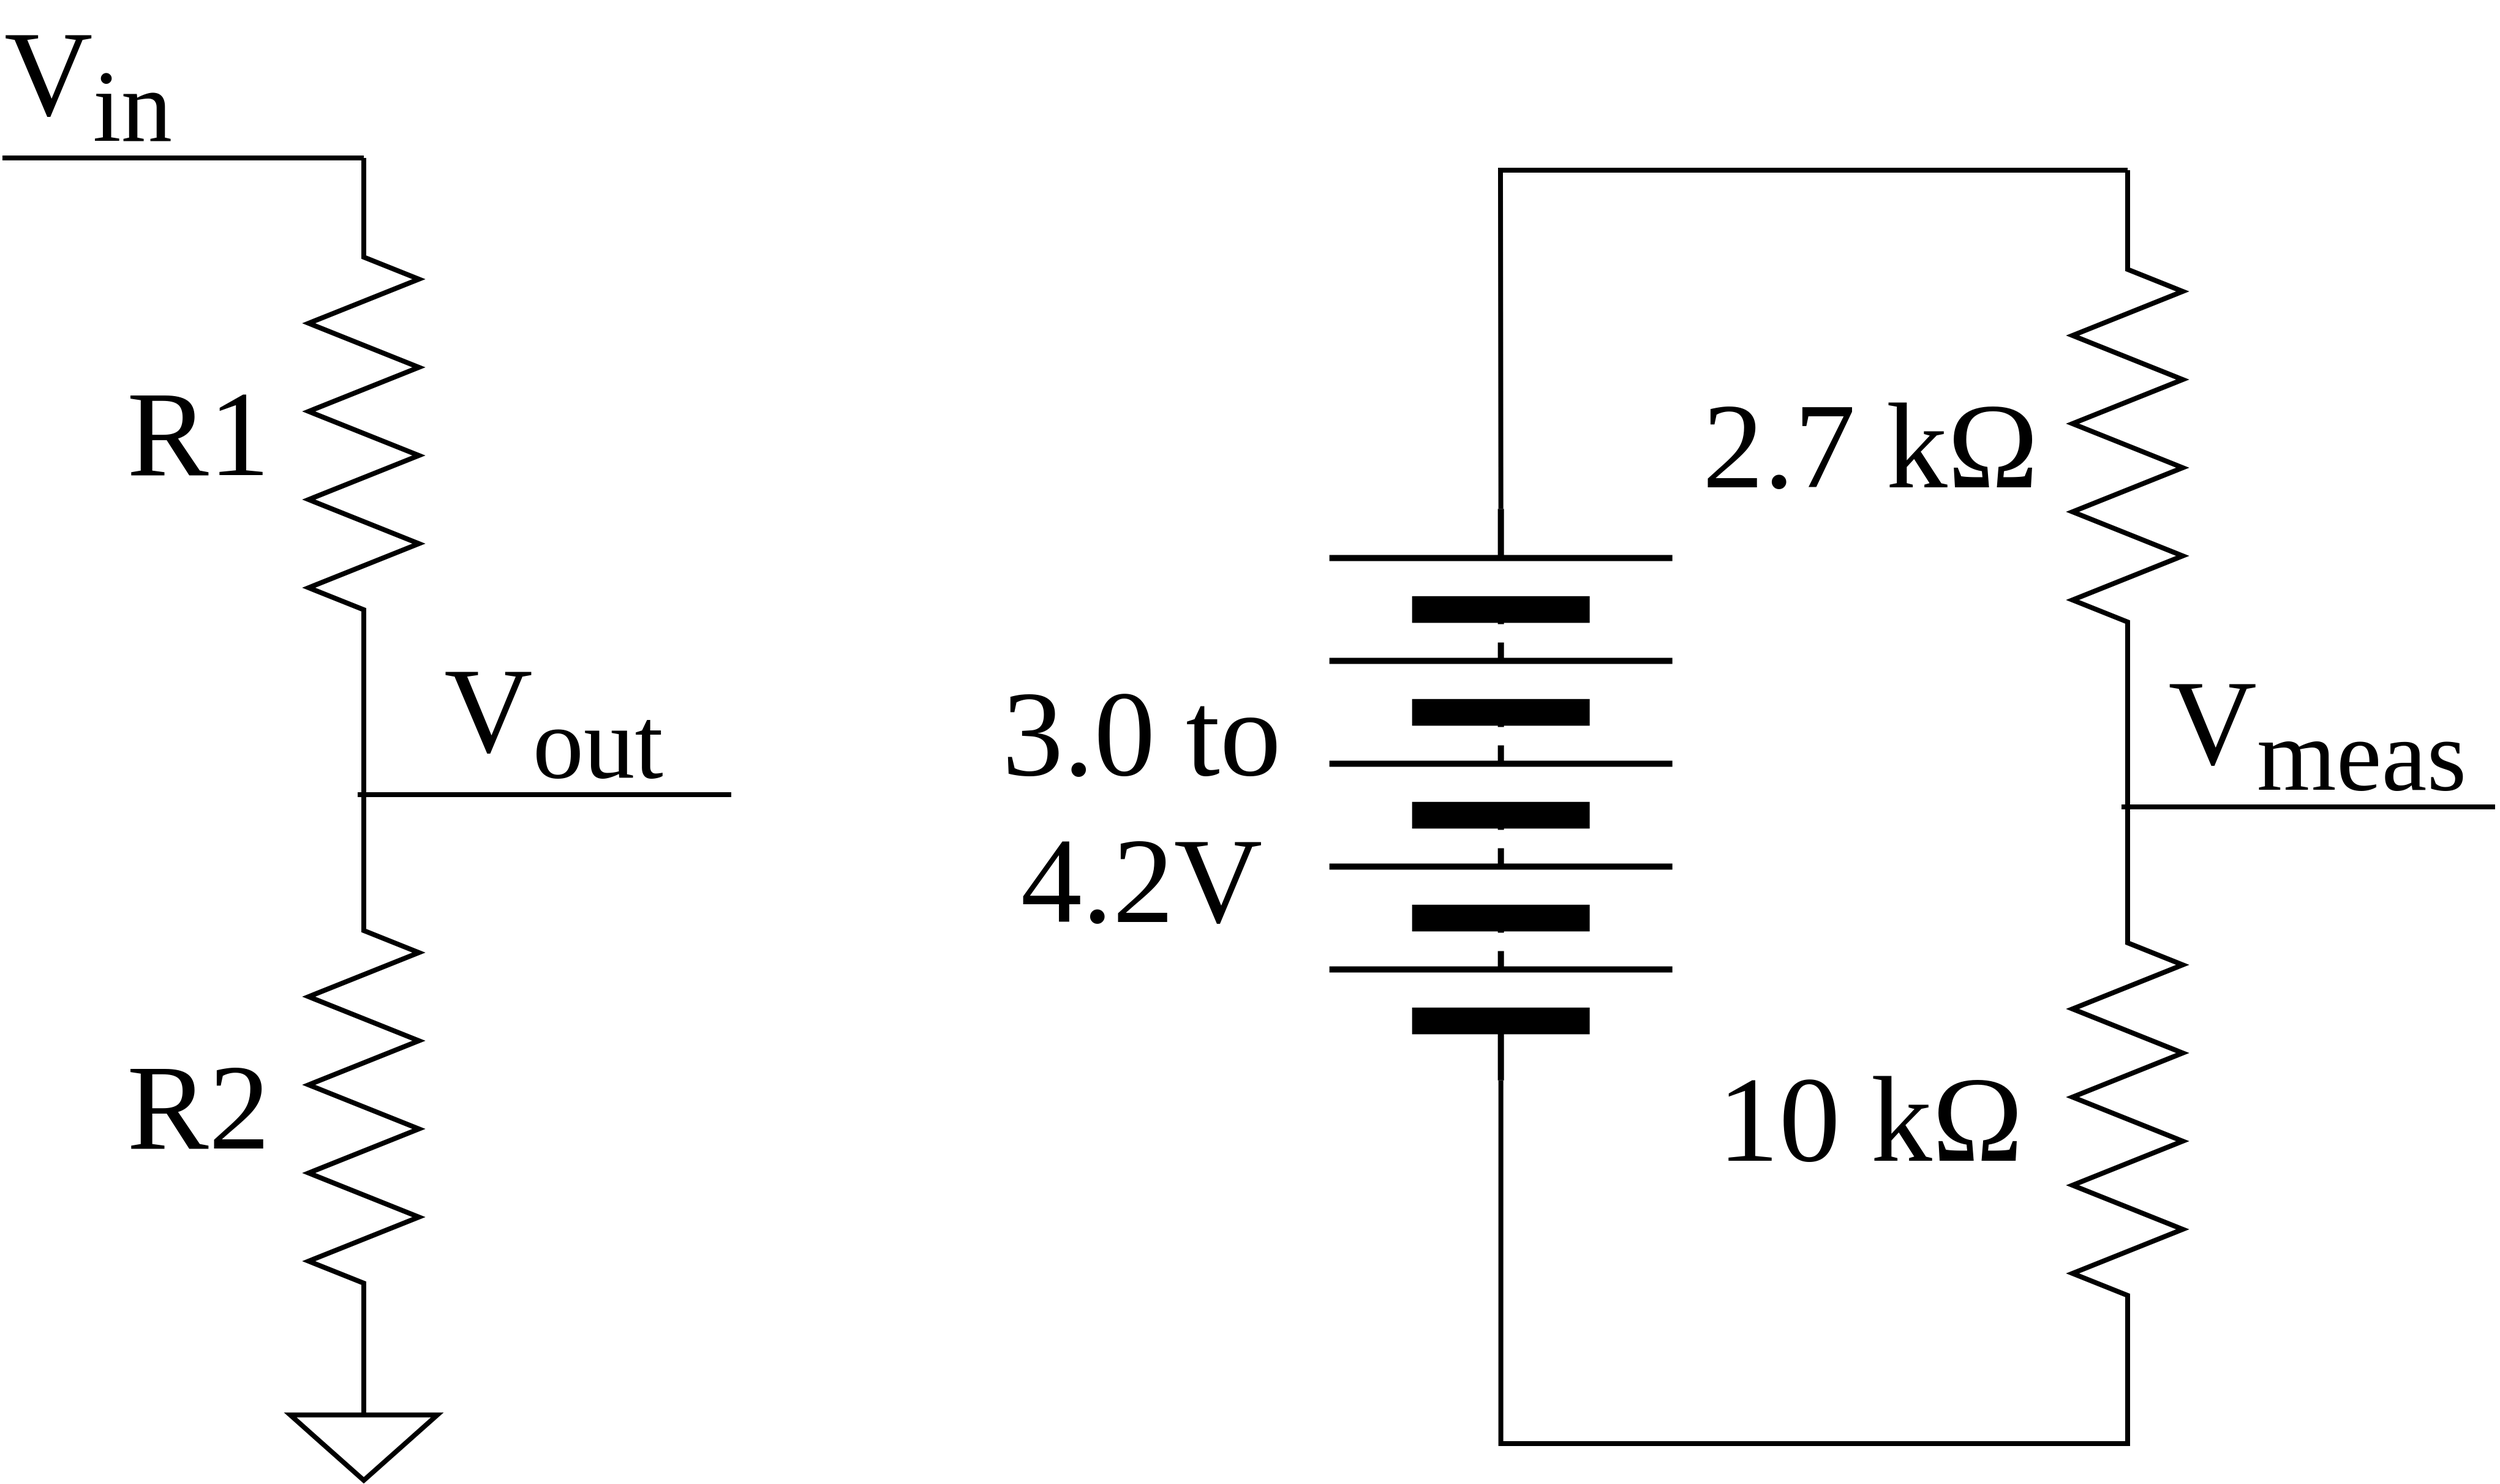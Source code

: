 <mxfile version="22.0.2" type="device">
  <diagram name="Page-1" id="wQKjtVu2AeIriKpFkyNJ">
    <mxGraphModel dx="3471" dy="2038" grid="1" gridSize="10" guides="1" tooltips="1" connect="1" arrows="1" fold="1" page="1" pageScale="1" pageWidth="1100" pageHeight="850" math="0" shadow="0">
      <root>
        <mxCell id="0" />
        <mxCell id="1" parent="0" />
        <mxCell id="HVL1FKVnq5WPFJ0JhcV9-2" value="" style="pointerEvents=1;verticalLabelPosition=bottom;shadow=0;dashed=0;align=center;html=1;verticalAlign=top;shape=mxgraph.electrical.resistors.resistor_2;strokeWidth=4;direction=south;" vertex="1" parent="1">
          <mxGeometry x="280" y="160" width="90" height="450" as="geometry" />
        </mxCell>
        <mxCell id="HVL1FKVnq5WPFJ0JhcV9-3" value="" style="pointerEvents=1;verticalLabelPosition=bottom;shadow=0;dashed=0;align=center;html=1;verticalAlign=top;shape=mxgraph.electrical.resistors.resistor_2;strokeWidth=4;direction=south;" vertex="1" parent="1">
          <mxGeometry x="280" y="710" width="90" height="450" as="geometry" />
        </mxCell>
        <mxCell id="HVL1FKVnq5WPFJ0JhcV9-4" value="" style="endArrow=none;html=1;rounded=0;strokeWidth=4;entryX=0;entryY=0.5;entryDx=0;entryDy=0;entryPerimeter=0;" edge="1" parent="1" target="HVL1FKVnq5WPFJ0JhcV9-2">
          <mxGeometry width="50" height="50" relative="1" as="geometry">
            <mxPoint x="30" y="160" as="sourcePoint" />
            <mxPoint x="500" y="540" as="targetPoint" />
          </mxGeometry>
        </mxCell>
        <mxCell id="HVL1FKVnq5WPFJ0JhcV9-5" value="&lt;font style=&quot;font-size: 100px;&quot; face=&quot;cmu sans serif&quot;&gt;V&lt;sub&gt;in&lt;/sub&gt;&lt;/font&gt;" style="text;html=1;strokeColor=none;fillColor=none;align=center;verticalAlign=middle;whiteSpace=wrap;rounded=0;" vertex="1" parent="1">
          <mxGeometry x="30" y="40" width="140" height="120" as="geometry" />
        </mxCell>
        <mxCell id="HVL1FKVnq5WPFJ0JhcV9-6" value="" style="pointerEvents=1;verticalLabelPosition=bottom;shadow=0;dashed=0;align=center;html=1;verticalAlign=top;shape=mxgraph.electrical.signal_sources.signal_ground;strokeWidth=4;" vertex="1" parent="1">
          <mxGeometry x="265" y="1160" width="120" height="80" as="geometry" />
        </mxCell>
        <mxCell id="HVL1FKVnq5WPFJ0JhcV9-7" value="" style="endArrow=none;html=1;rounded=0;strokeWidth=4;entryX=1;entryY=0.5;entryDx=0;entryDy=0;entryPerimeter=0;exitX=0;exitY=0.5;exitDx=0;exitDy=0;exitPerimeter=0;" edge="1" parent="1" source="HVL1FKVnq5WPFJ0JhcV9-3" target="HVL1FKVnq5WPFJ0JhcV9-2">
          <mxGeometry width="50" height="50" relative="1" as="geometry">
            <mxPoint x="40" y="170" as="sourcePoint" />
            <mxPoint x="335" y="170" as="targetPoint" />
          </mxGeometry>
        </mxCell>
        <mxCell id="HVL1FKVnq5WPFJ0JhcV9-8" value="" style="endArrow=none;html=1;rounded=0;strokeWidth=4;entryX=0;entryY=0.5;entryDx=0;entryDy=0;entryPerimeter=0;" edge="1" parent="1">
          <mxGeometry width="50" height="50" relative="1" as="geometry">
            <mxPoint x="320" y="680" as="sourcePoint" />
            <mxPoint x="625" y="680" as="targetPoint" />
          </mxGeometry>
        </mxCell>
        <mxCell id="HVL1FKVnq5WPFJ0JhcV9-9" value="&lt;font style=&quot;font-size: 100px;&quot; face=&quot;cmu sans serif&quot;&gt;V&lt;sub&gt;out&lt;/sub&gt;&lt;/font&gt;" style="text;html=1;strokeColor=none;fillColor=none;align=center;verticalAlign=middle;whiteSpace=wrap;rounded=0;" vertex="1" parent="1">
          <mxGeometry x="410" y="560" width="140" height="120" as="geometry" />
        </mxCell>
        <mxCell id="HVL1FKVnq5WPFJ0JhcV9-10" value="&lt;font face=&quot;cmu sans serif&quot;&gt;&lt;span style=&quot;font-size: 100px;&quot;&gt;R1&lt;/span&gt;&lt;/font&gt;" style="text;html=1;strokeColor=none;fillColor=none;align=center;verticalAlign=middle;whiteSpace=wrap;rounded=0;" vertex="1" parent="1">
          <mxGeometry x="120" y="325" width="140" height="120" as="geometry" />
        </mxCell>
        <mxCell id="HVL1FKVnq5WPFJ0JhcV9-11" value="&lt;font face=&quot;cmu sans serif&quot;&gt;&lt;span style=&quot;font-size: 100px;&quot;&gt;R2&lt;/span&gt;&lt;/font&gt;" style="text;html=1;strokeColor=none;fillColor=none;align=center;verticalAlign=middle;whiteSpace=wrap;rounded=0;" vertex="1" parent="1">
          <mxGeometry x="120" y="875" width="140" height="120" as="geometry" />
        </mxCell>
        <mxCell id="HVL1FKVnq5WPFJ0JhcV9-12" value="" style="pointerEvents=1;verticalLabelPosition=bottom;shadow=0;dashed=0;align=center;html=1;verticalAlign=top;shape=mxgraph.electrical.resistors.resistor_2;strokeWidth=4;direction=south;" vertex="1" parent="1">
          <mxGeometry x="1720" y="170" width="90" height="450" as="geometry" />
        </mxCell>
        <mxCell id="HVL1FKVnq5WPFJ0JhcV9-25" style="edgeStyle=orthogonalEdgeStyle;rounded=0;orthogonalLoop=1;jettySize=auto;html=1;exitX=1;exitY=0.5;exitDx=0;exitDy=0;exitPerimeter=0;entryX=0;entryY=0.5;entryDx=0;entryDy=0;endArrow=none;endFill=0;strokeWidth=4;" edge="1" parent="1" source="HVL1FKVnq5WPFJ0JhcV9-13" target="HVL1FKVnq5WPFJ0JhcV9-23">
          <mxGeometry relative="1" as="geometry">
            <Array as="points">
              <mxPoint x="1765" y="1210" />
              <mxPoint x="1253" y="1210" />
            </Array>
          </mxGeometry>
        </mxCell>
        <mxCell id="HVL1FKVnq5WPFJ0JhcV9-13" value="" style="pointerEvents=1;verticalLabelPosition=bottom;shadow=0;dashed=0;align=center;html=1;verticalAlign=top;shape=mxgraph.electrical.resistors.resistor_2;strokeWidth=4;direction=south;" vertex="1" parent="1">
          <mxGeometry x="1720" y="720" width="90" height="450" as="geometry" />
        </mxCell>
        <mxCell id="HVL1FKVnq5WPFJ0JhcV9-14" value="" style="endArrow=none;html=1;rounded=0;strokeWidth=4;entryX=0;entryY=0.5;entryDx=0;entryDy=0;entryPerimeter=0;exitX=1;exitY=0.5;exitDx=0;exitDy=0;" edge="1" parent="1" target="HVL1FKVnq5WPFJ0JhcV9-12" source="HVL1FKVnq5WPFJ0JhcV9-23">
          <mxGeometry width="50" height="50" relative="1" as="geometry">
            <mxPoint x="1470" y="170" as="sourcePoint" />
            <mxPoint x="1940" y="550" as="targetPoint" />
            <Array as="points">
              <mxPoint x="1253" y="170" />
            </Array>
          </mxGeometry>
        </mxCell>
        <mxCell id="HVL1FKVnq5WPFJ0JhcV9-15" value="&lt;font face=&quot;cmu sans serif&quot;&gt;&lt;span style=&quot;font-size: 100px;&quot;&gt;3.0 to 4.2V&lt;/span&gt;&lt;/font&gt;" style="text;html=1;strokeColor=none;fillColor=none;align=center;verticalAlign=middle;whiteSpace=wrap;rounded=0;" vertex="1" parent="1">
          <mxGeometry x="820" y="580" width="280" height="220" as="geometry" />
        </mxCell>
        <mxCell id="HVL1FKVnq5WPFJ0JhcV9-17" value="" style="endArrow=none;html=1;rounded=0;strokeWidth=4;entryX=1;entryY=0.5;entryDx=0;entryDy=0;entryPerimeter=0;exitX=0;exitY=0.5;exitDx=0;exitDy=0;exitPerimeter=0;" edge="1" parent="1" source="HVL1FKVnq5WPFJ0JhcV9-13" target="HVL1FKVnq5WPFJ0JhcV9-12">
          <mxGeometry width="50" height="50" relative="1" as="geometry">
            <mxPoint x="1480" y="180" as="sourcePoint" />
            <mxPoint x="1775" y="180" as="targetPoint" />
          </mxGeometry>
        </mxCell>
        <mxCell id="HVL1FKVnq5WPFJ0JhcV9-18" value="" style="endArrow=none;html=1;rounded=0;strokeWidth=4;entryX=0;entryY=0.5;entryDx=0;entryDy=0;entryPerimeter=0;" edge="1" parent="1">
          <mxGeometry width="50" height="50" relative="1" as="geometry">
            <mxPoint x="1760" y="690" as="sourcePoint" />
            <mxPoint x="2065" y="690" as="targetPoint" />
          </mxGeometry>
        </mxCell>
        <mxCell id="HVL1FKVnq5WPFJ0JhcV9-19" value="&lt;font style=&quot;font-size: 100px;&quot; face=&quot;cmu sans serif&quot;&gt;V&lt;sub&gt;meas&lt;/sub&gt;&lt;/font&gt;" style="text;html=1;strokeColor=none;fillColor=none;align=center;verticalAlign=middle;whiteSpace=wrap;rounded=0;" vertex="1" parent="1">
          <mxGeometry x="1850" y="570" width="140" height="120" as="geometry" />
        </mxCell>
        <mxCell id="HVL1FKVnq5WPFJ0JhcV9-20" value="&lt;font face=&quot;cmu sans serif&quot;&gt;&lt;span style=&quot;font-size: 100px;&quot;&gt;2.7 kΩ&lt;/span&gt;&lt;/font&gt;" style="text;html=1;strokeColor=none;fillColor=none;align=center;verticalAlign=middle;whiteSpace=wrap;rounded=0;" vertex="1" parent="1">
          <mxGeometry x="1410" y="335" width="290" height="120" as="geometry" />
        </mxCell>
        <mxCell id="HVL1FKVnq5WPFJ0JhcV9-22" value="&lt;font face=&quot;cmu sans serif&quot;&gt;&lt;span style=&quot;font-size: 100px;&quot;&gt;10 kΩ&lt;/span&gt;&lt;/font&gt;" style="text;html=1;strokeColor=none;fillColor=none;align=center;verticalAlign=middle;whiteSpace=wrap;rounded=0;" vertex="1" parent="1">
          <mxGeometry x="1410" y="885" width="290" height="120" as="geometry" />
        </mxCell>
        <mxCell id="HVL1FKVnq5WPFJ0JhcV9-23" value="" style="pointerEvents=1;verticalLabelPosition=bottom;shadow=0;dashed=0;align=center;html=1;verticalAlign=top;shape=mxgraph.electrical.miscellaneous.batteryStack;strokeWidth=5;rotation=-90;" vertex="1" parent="1">
          <mxGeometry x="1020" y="540" width="466.67" height="280" as="geometry" />
        </mxCell>
      </root>
    </mxGraphModel>
  </diagram>
</mxfile>
